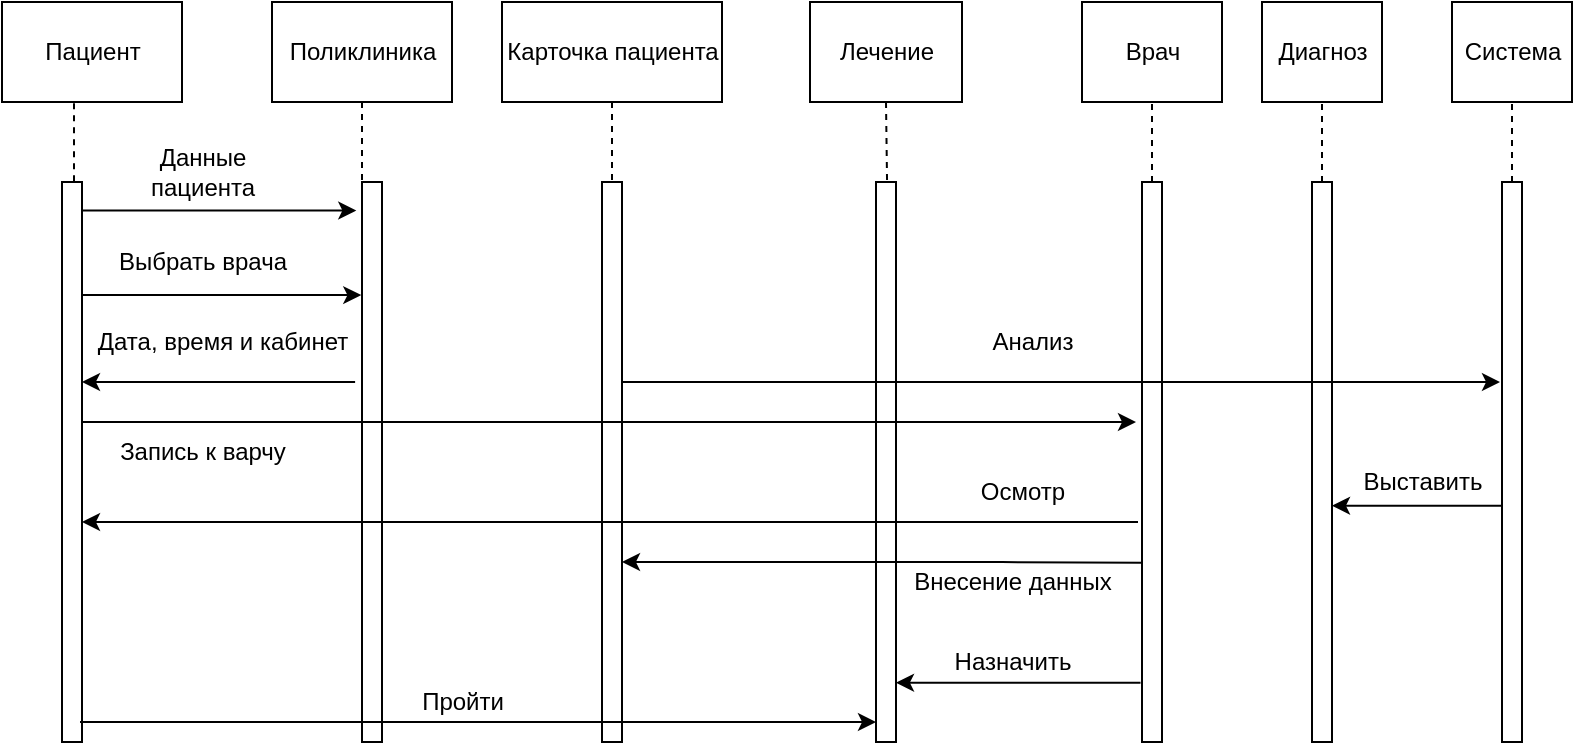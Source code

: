 <mxfile version="13.9.2" type="github">
  <diagram id="VceCvzimTkMVtTXObDkb" name="Page-1">
    <mxGraphModel dx="1056" dy="601" grid="1" gridSize="10" guides="1" tooltips="1" connect="1" arrows="1" fold="1" page="1" pageScale="1" pageWidth="827" pageHeight="1169" math="0" shadow="0">
      <root>
        <mxCell id="0" />
        <mxCell id="1" parent="0" />
        <mxCell id="q14L1B0iD18A4D-N9El8-2" value="" style="endArrow=none;dashed=1;html=1;exitX=0.4;exitY=1.013;exitDx=0;exitDy=0;exitPerimeter=0;" parent="1" source="kAKa3oZjB7s7ounNieG1-8" target="q14L1B0iD18A4D-N9El8-3" edge="1">
          <mxGeometry width="50" height="50" relative="1" as="geometry">
            <mxPoint x="45" y="50" as="sourcePoint" />
            <mxPoint x="45" y="120" as="targetPoint" />
          </mxGeometry>
        </mxCell>
        <mxCell id="q14L1B0iD18A4D-N9El8-3" value="" style="html=1;points=[];perimeter=orthogonalPerimeter;" parent="1" vertex="1">
          <mxGeometry x="40" y="120" width="10" height="280" as="geometry" />
        </mxCell>
        <mxCell id="q14L1B0iD18A4D-N9El8-4" value="Поликлиника" style="html=1;" parent="1" vertex="1">
          <mxGeometry x="145" y="30" width="90" height="50" as="geometry" />
        </mxCell>
        <mxCell id="q14L1B0iD18A4D-N9El8-5" value="Карточка пациента" style="html=1;" parent="1" vertex="1">
          <mxGeometry x="260" y="30" width="110" height="50" as="geometry" />
        </mxCell>
        <mxCell id="q14L1B0iD18A4D-N9El8-6" value="Лечение" style="html=1;" parent="1" vertex="1">
          <mxGeometry x="414" y="30" width="76" height="50" as="geometry" />
        </mxCell>
        <mxCell id="q14L1B0iD18A4D-N9El8-7" value="Врач" style="html=1;" parent="1" vertex="1">
          <mxGeometry x="550" y="30" width="70" height="50" as="geometry" />
        </mxCell>
        <mxCell id="q14L1B0iD18A4D-N9El8-8" value="Диагноз" style="html=1;" parent="1" vertex="1">
          <mxGeometry x="640" y="30" width="60" height="50" as="geometry" />
        </mxCell>
        <mxCell id="q14L1B0iD18A4D-N9El8-10" value="" style="html=1;points=[];perimeter=orthogonalPerimeter;" parent="1" vertex="1">
          <mxGeometry x="190" y="120" width="10" height="280" as="geometry" />
        </mxCell>
        <mxCell id="q14L1B0iD18A4D-N9El8-11" value="" style="endArrow=none;dashed=1;html=1;exitX=0.5;exitY=1;exitDx=0;exitDy=0;" parent="1" source="q14L1B0iD18A4D-N9El8-4" target="q14L1B0iD18A4D-N9El8-10" edge="1">
          <mxGeometry width="50" height="50" relative="1" as="geometry">
            <mxPoint x="390" y="290" as="sourcePoint" />
            <mxPoint x="440" y="240" as="targetPoint" />
          </mxGeometry>
        </mxCell>
        <mxCell id="q14L1B0iD18A4D-N9El8-12" value="" style="endArrow=classic;html=1;entryX=-0.285;entryY=0.051;entryDx=0;entryDy=0;entryPerimeter=0;" parent="1" source="q14L1B0iD18A4D-N9El8-3" target="q14L1B0iD18A4D-N9El8-10" edge="1">
          <mxGeometry width="50" height="50" relative="1" as="geometry">
            <mxPoint x="390" y="290" as="sourcePoint" />
            <mxPoint x="165" y="130" as="targetPoint" />
          </mxGeometry>
        </mxCell>
        <mxCell id="q14L1B0iD18A4D-N9El8-13" value="Данные&lt;br&gt;пациента" style="text;html=1;resizable=0;autosize=1;align=center;verticalAlign=middle;points=[];fillColor=none;strokeColor=none;rounded=0;" parent="1" vertex="1">
          <mxGeometry x="75" y="100" width="70" height="30" as="geometry" />
        </mxCell>
        <mxCell id="q14L1B0iD18A4D-N9El8-14" value="" style="endArrow=none;html=1;endFill=0;startArrow=classic;startFill=1;exitX=-0.035;exitY=0.202;exitDx=0;exitDy=0;exitPerimeter=0;" parent="1" source="q14L1B0iD18A4D-N9El8-10" target="q14L1B0iD18A4D-N9El8-3" edge="1">
          <mxGeometry width="50" height="50" relative="1" as="geometry">
            <mxPoint x="165" y="190" as="sourcePoint" />
            <mxPoint x="440" y="140" as="targetPoint" />
          </mxGeometry>
        </mxCell>
        <mxCell id="q14L1B0iD18A4D-N9El8-15" value="Выбрать врача" style="text;html=1;resizable=0;autosize=1;align=center;verticalAlign=middle;points=[];fillColor=none;strokeColor=none;rounded=0;" parent="1" vertex="1">
          <mxGeometry x="60" y="150" width="100" height="20" as="geometry" />
        </mxCell>
        <mxCell id="q14L1B0iD18A4D-N9El8-17" value="Запись к варчу" style="text;html=1;resizable=0;autosize=1;align=center;verticalAlign=middle;points=[];fillColor=none;strokeColor=none;rounded=0;" parent="1" vertex="1">
          <mxGeometry x="60" y="245" width="100" height="20" as="geometry" />
        </mxCell>
        <mxCell id="q14L1B0iD18A4D-N9El8-18" value="" style="html=1;points=[];perimeter=orthogonalPerimeter;" parent="1" vertex="1">
          <mxGeometry x="310" y="120" width="10" height="280" as="geometry" />
        </mxCell>
        <mxCell id="q14L1B0iD18A4D-N9El8-19" value="" style="endArrow=none;dashed=1;html=1;exitX=0.5;exitY=1;exitDx=0;exitDy=0;" parent="1" source="q14L1B0iD18A4D-N9El8-5" target="q14L1B0iD18A4D-N9El8-18" edge="1">
          <mxGeometry width="50" height="50" relative="1" as="geometry">
            <mxPoint x="390" y="190" as="sourcePoint" />
            <mxPoint x="314" y="119" as="targetPoint" />
          </mxGeometry>
        </mxCell>
        <mxCell id="q14L1B0iD18A4D-N9El8-20" value="" style="html=1;points=[];perimeter=orthogonalPerimeter;" parent="1" vertex="1">
          <mxGeometry x="580" y="120" width="10" height="280" as="geometry" />
        </mxCell>
        <mxCell id="q14L1B0iD18A4D-N9El8-21" value="" style="html=1;points=[];perimeter=orthogonalPerimeter;" parent="1" vertex="1">
          <mxGeometry x="447" y="120" width="10" height="280" as="geometry" />
        </mxCell>
        <mxCell id="q14L1B0iD18A4D-N9El8-22" value="" style="endArrow=classic;html=1;exitX=0.048;exitY=0.68;exitDx=0;exitDy=0;exitPerimeter=0;" parent="1" source="q14L1B0iD18A4D-N9El8-20" target="q14L1B0iD18A4D-N9El8-18" edge="1">
          <mxGeometry width="50" height="50" relative="1" as="geometry">
            <mxPoint x="390" y="190" as="sourcePoint" />
            <mxPoint x="315" y="283" as="targetPoint" />
            <Array as="points">
              <mxPoint x="500" y="310" />
            </Array>
          </mxGeometry>
        </mxCell>
        <mxCell id="q14L1B0iD18A4D-N9El8-23" value="Внесение данных" style="text;html=1;resizable=0;autosize=1;align=center;verticalAlign=middle;points=[];fillColor=none;strokeColor=none;rounded=0;" parent="1" vertex="1">
          <mxGeometry x="460" y="310" width="110" height="20" as="geometry" />
        </mxCell>
        <mxCell id="q14L1B0iD18A4D-N9El8-25" value="Назначить" style="text;html=1;resizable=0;autosize=1;align=center;verticalAlign=middle;points=[];fillColor=none;strokeColor=none;rounded=0;" parent="1" vertex="1">
          <mxGeometry x="480" y="350" width="70" height="20" as="geometry" />
        </mxCell>
        <mxCell id="q14L1B0iD18A4D-N9El8-26" value="" style="html=1;points=[];perimeter=orthogonalPerimeter;" parent="1" vertex="1">
          <mxGeometry x="665" y="120" width="10" height="280" as="geometry" />
        </mxCell>
        <mxCell id="q14L1B0iD18A4D-N9El8-29" value="" style="endArrow=classic;html=1;" parent="1" edge="1">
          <mxGeometry width="50" height="50" relative="1" as="geometry">
            <mxPoint x="49" y="390" as="sourcePoint" />
            <mxPoint x="447" y="390" as="targetPoint" />
          </mxGeometry>
        </mxCell>
        <mxCell id="q14L1B0iD18A4D-N9El8-30" value="Пройти" style="text;html=1;resizable=0;autosize=1;align=center;verticalAlign=middle;points=[];fillColor=none;strokeColor=none;rounded=0;" parent="1" vertex="1">
          <mxGeometry x="210" y="370" width="60" height="20" as="geometry" />
        </mxCell>
        <mxCell id="q14L1B0iD18A4D-N9El8-32" value="" style="endArrow=classic;html=1;" parent="1" edge="1">
          <mxGeometry width="50" height="50" relative="1" as="geometry">
            <mxPoint x="578" y="290" as="sourcePoint" />
            <mxPoint x="50" y="290" as="targetPoint" />
            <Array as="points">
              <mxPoint x="380" y="290" />
              <mxPoint x="240" y="290" />
            </Array>
          </mxGeometry>
        </mxCell>
        <mxCell id="LbdqlB66c_6k4OZVf9zw-1" value="" style="endArrow=none;dashed=1;html=1;exitX=0.5;exitY=1;exitDx=0;exitDy=0;entryX=0.555;entryY=0.005;entryDx=0;entryDy=0;entryPerimeter=0;" parent="1" source="q14L1B0iD18A4D-N9El8-6" target="q14L1B0iD18A4D-N9El8-21" edge="1">
          <mxGeometry width="50" height="50" relative="1" as="geometry">
            <mxPoint x="390" y="290" as="sourcePoint" />
            <mxPoint x="440" y="240" as="targetPoint" />
          </mxGeometry>
        </mxCell>
        <mxCell id="LbdqlB66c_6k4OZVf9zw-2" value="" style="endArrow=none;dashed=1;html=1;entryX=0.5;entryY=1;entryDx=0;entryDy=0;" parent="1" source="q14L1B0iD18A4D-N9El8-20" target="q14L1B0iD18A4D-N9El8-7" edge="1">
          <mxGeometry width="50" height="50" relative="1" as="geometry">
            <mxPoint x="390" y="290" as="sourcePoint" />
            <mxPoint x="440" y="240" as="targetPoint" />
          </mxGeometry>
        </mxCell>
        <mxCell id="LbdqlB66c_6k4OZVf9zw-3" value="" style="endArrow=none;dashed=1;html=1;entryX=0.5;entryY=1;entryDx=0;entryDy=0;" parent="1" source="q14L1B0iD18A4D-N9El8-26" target="q14L1B0iD18A4D-N9El8-8" edge="1">
          <mxGeometry width="50" height="50" relative="1" as="geometry">
            <mxPoint x="390" y="290" as="sourcePoint" />
            <mxPoint x="440" y="240" as="targetPoint" />
          </mxGeometry>
        </mxCell>
        <mxCell id="kAKa3oZjB7s7ounNieG1-2" value="" style="endArrow=classic;html=1;" edge="1" parent="1">
          <mxGeometry width="50" height="50" relative="1" as="geometry">
            <mxPoint x="50" y="240" as="sourcePoint" />
            <mxPoint x="577" y="240" as="targetPoint" />
          </mxGeometry>
        </mxCell>
        <mxCell id="kAKa3oZjB7s7ounNieG1-4" value="Дата, время и кабинет" style="text;html=1;resizable=0;autosize=1;align=center;verticalAlign=middle;points=[];fillColor=none;strokeColor=none;rounded=0;" vertex="1" parent="1">
          <mxGeometry x="50" y="190" width="140" height="20" as="geometry" />
        </mxCell>
        <mxCell id="kAKa3oZjB7s7ounNieG1-6" value="Система" style="html=1;" vertex="1" parent="1">
          <mxGeometry x="735" y="30" width="60" height="50" as="geometry" />
        </mxCell>
        <mxCell id="kAKa3oZjB7s7ounNieG1-8" value="Пациент" style="html=1;" vertex="1" parent="1">
          <mxGeometry x="10" y="30" width="90" height="50" as="geometry" />
        </mxCell>
        <mxCell id="kAKa3oZjB7s7ounNieG1-9" value="" style="html=1;points=[];perimeter=orthogonalPerimeter;" vertex="1" parent="1">
          <mxGeometry x="760" y="120" width="10" height="280" as="geometry" />
        </mxCell>
        <mxCell id="kAKa3oZjB7s7ounNieG1-10" value="" style="endArrow=none;dashed=1;html=1;entryX=0.5;entryY=1;entryDx=0;entryDy=0;" edge="1" parent="1" source="kAKa3oZjB7s7ounNieG1-9" target="kAKa3oZjB7s7ounNieG1-6">
          <mxGeometry width="50" height="50" relative="1" as="geometry">
            <mxPoint x="680" y="130" as="sourcePoint" />
            <mxPoint x="680" y="90" as="targetPoint" />
            <Array as="points">
              <mxPoint x="765" y="100" />
            </Array>
          </mxGeometry>
        </mxCell>
        <mxCell id="kAKa3oZjB7s7ounNieG1-12" value="Анализ" style="text;html=1;resizable=0;autosize=1;align=center;verticalAlign=middle;points=[];fillColor=none;strokeColor=none;rounded=0;" vertex="1" parent="1">
          <mxGeometry x="495" y="190" width="60" height="20" as="geometry" />
        </mxCell>
        <mxCell id="kAKa3oZjB7s7ounNieG1-18" value="" style="endArrow=classic;html=1;" edge="1" parent="1" source="q14L1B0iD18A4D-N9El8-18">
          <mxGeometry width="50" height="50" relative="1" as="geometry">
            <mxPoint x="450" y="230" as="sourcePoint" />
            <mxPoint x="759" y="220" as="targetPoint" />
            <Array as="points" />
          </mxGeometry>
        </mxCell>
        <mxCell id="kAKa3oZjB7s7ounNieG1-22" value="Выставить" style="text;html=1;resizable=0;autosize=1;align=center;verticalAlign=middle;points=[];fillColor=none;strokeColor=none;rounded=0;" vertex="1" parent="1">
          <mxGeometry x="680" y="260" width="80" height="20" as="geometry" />
        </mxCell>
        <mxCell id="kAKa3oZjB7s7ounNieG1-26" value="" style="endArrow=classic;html=1;exitX=-0.345;exitY=0.357;exitDx=0;exitDy=0;exitPerimeter=0;" edge="1" parent="1" source="q14L1B0iD18A4D-N9El8-10" target="q14L1B0iD18A4D-N9El8-3">
          <mxGeometry width="50" height="50" relative="1" as="geometry">
            <mxPoint x="390" y="320" as="sourcePoint" />
            <mxPoint x="440" y="270" as="targetPoint" />
          </mxGeometry>
        </mxCell>
        <mxCell id="kAKa3oZjB7s7ounNieG1-27" value="" style="endArrow=classic;html=1;exitX=-0.073;exitY=0.894;exitDx=0;exitDy=0;exitPerimeter=0;" edge="1" parent="1" source="q14L1B0iD18A4D-N9El8-20" target="q14L1B0iD18A4D-N9El8-21">
          <mxGeometry width="50" height="50" relative="1" as="geometry">
            <mxPoint x="390" y="320" as="sourcePoint" />
            <mxPoint x="440" y="270" as="targetPoint" />
          </mxGeometry>
        </mxCell>
        <mxCell id="kAKa3oZjB7s7ounNieG1-28" value="" style="endArrow=classic;html=1;exitX=0.048;exitY=0.578;exitDx=0;exitDy=0;exitPerimeter=0;" edge="1" parent="1" source="kAKa3oZjB7s7ounNieG1-9" target="q14L1B0iD18A4D-N9El8-26">
          <mxGeometry width="50" height="50" relative="1" as="geometry">
            <mxPoint x="390" y="250" as="sourcePoint" />
            <mxPoint x="440" y="200" as="targetPoint" />
          </mxGeometry>
        </mxCell>
        <mxCell id="kAKa3oZjB7s7ounNieG1-30" value="Осмотр" style="text;html=1;resizable=0;autosize=1;align=center;verticalAlign=middle;points=[];fillColor=none;strokeColor=none;rounded=0;" vertex="1" parent="1">
          <mxGeometry x="490" y="265" width="60" height="20" as="geometry" />
        </mxCell>
      </root>
    </mxGraphModel>
  </diagram>
</mxfile>
